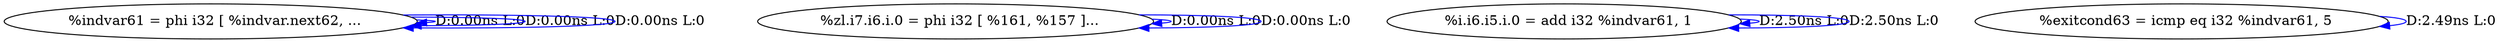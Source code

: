 digraph {
Node0x560817b085f0[label="  %indvar61 = phi i32 [ %indvar.next62, ..."];
Node0x560817b085f0 -> Node0x560817b085f0[label="D:0.00ns L:0",color=blue];
Node0x560817b085f0 -> Node0x560817b085f0[label="D:0.00ns L:0",color=blue];
Node0x560817b085f0 -> Node0x560817b085f0[label="D:0.00ns L:0",color=blue];
Node0x560817b086d0[label="  %zl.i7.i6.i.0 = phi i32 [ %161, %157 ]..."];
Node0x560817b086d0 -> Node0x560817b086d0[label="D:0.00ns L:0",color=blue];
Node0x560817b086d0 -> Node0x560817b086d0[label="D:0.00ns L:0",color=blue];
Node0x560817b087b0[label="  %i.i6.i5.i.0 = add i32 %indvar61, 1"];
Node0x560817b087b0 -> Node0x560817b087b0[label="D:2.50ns L:0",color=blue];
Node0x560817b087b0 -> Node0x560817b087b0[label="D:2.50ns L:0",color=blue];
Node0x560817b08890[label="  %exitcond63 = icmp eq i32 %indvar61, 5"];
Node0x560817b08890 -> Node0x560817b08890[label="D:2.49ns L:0",color=blue];
}
